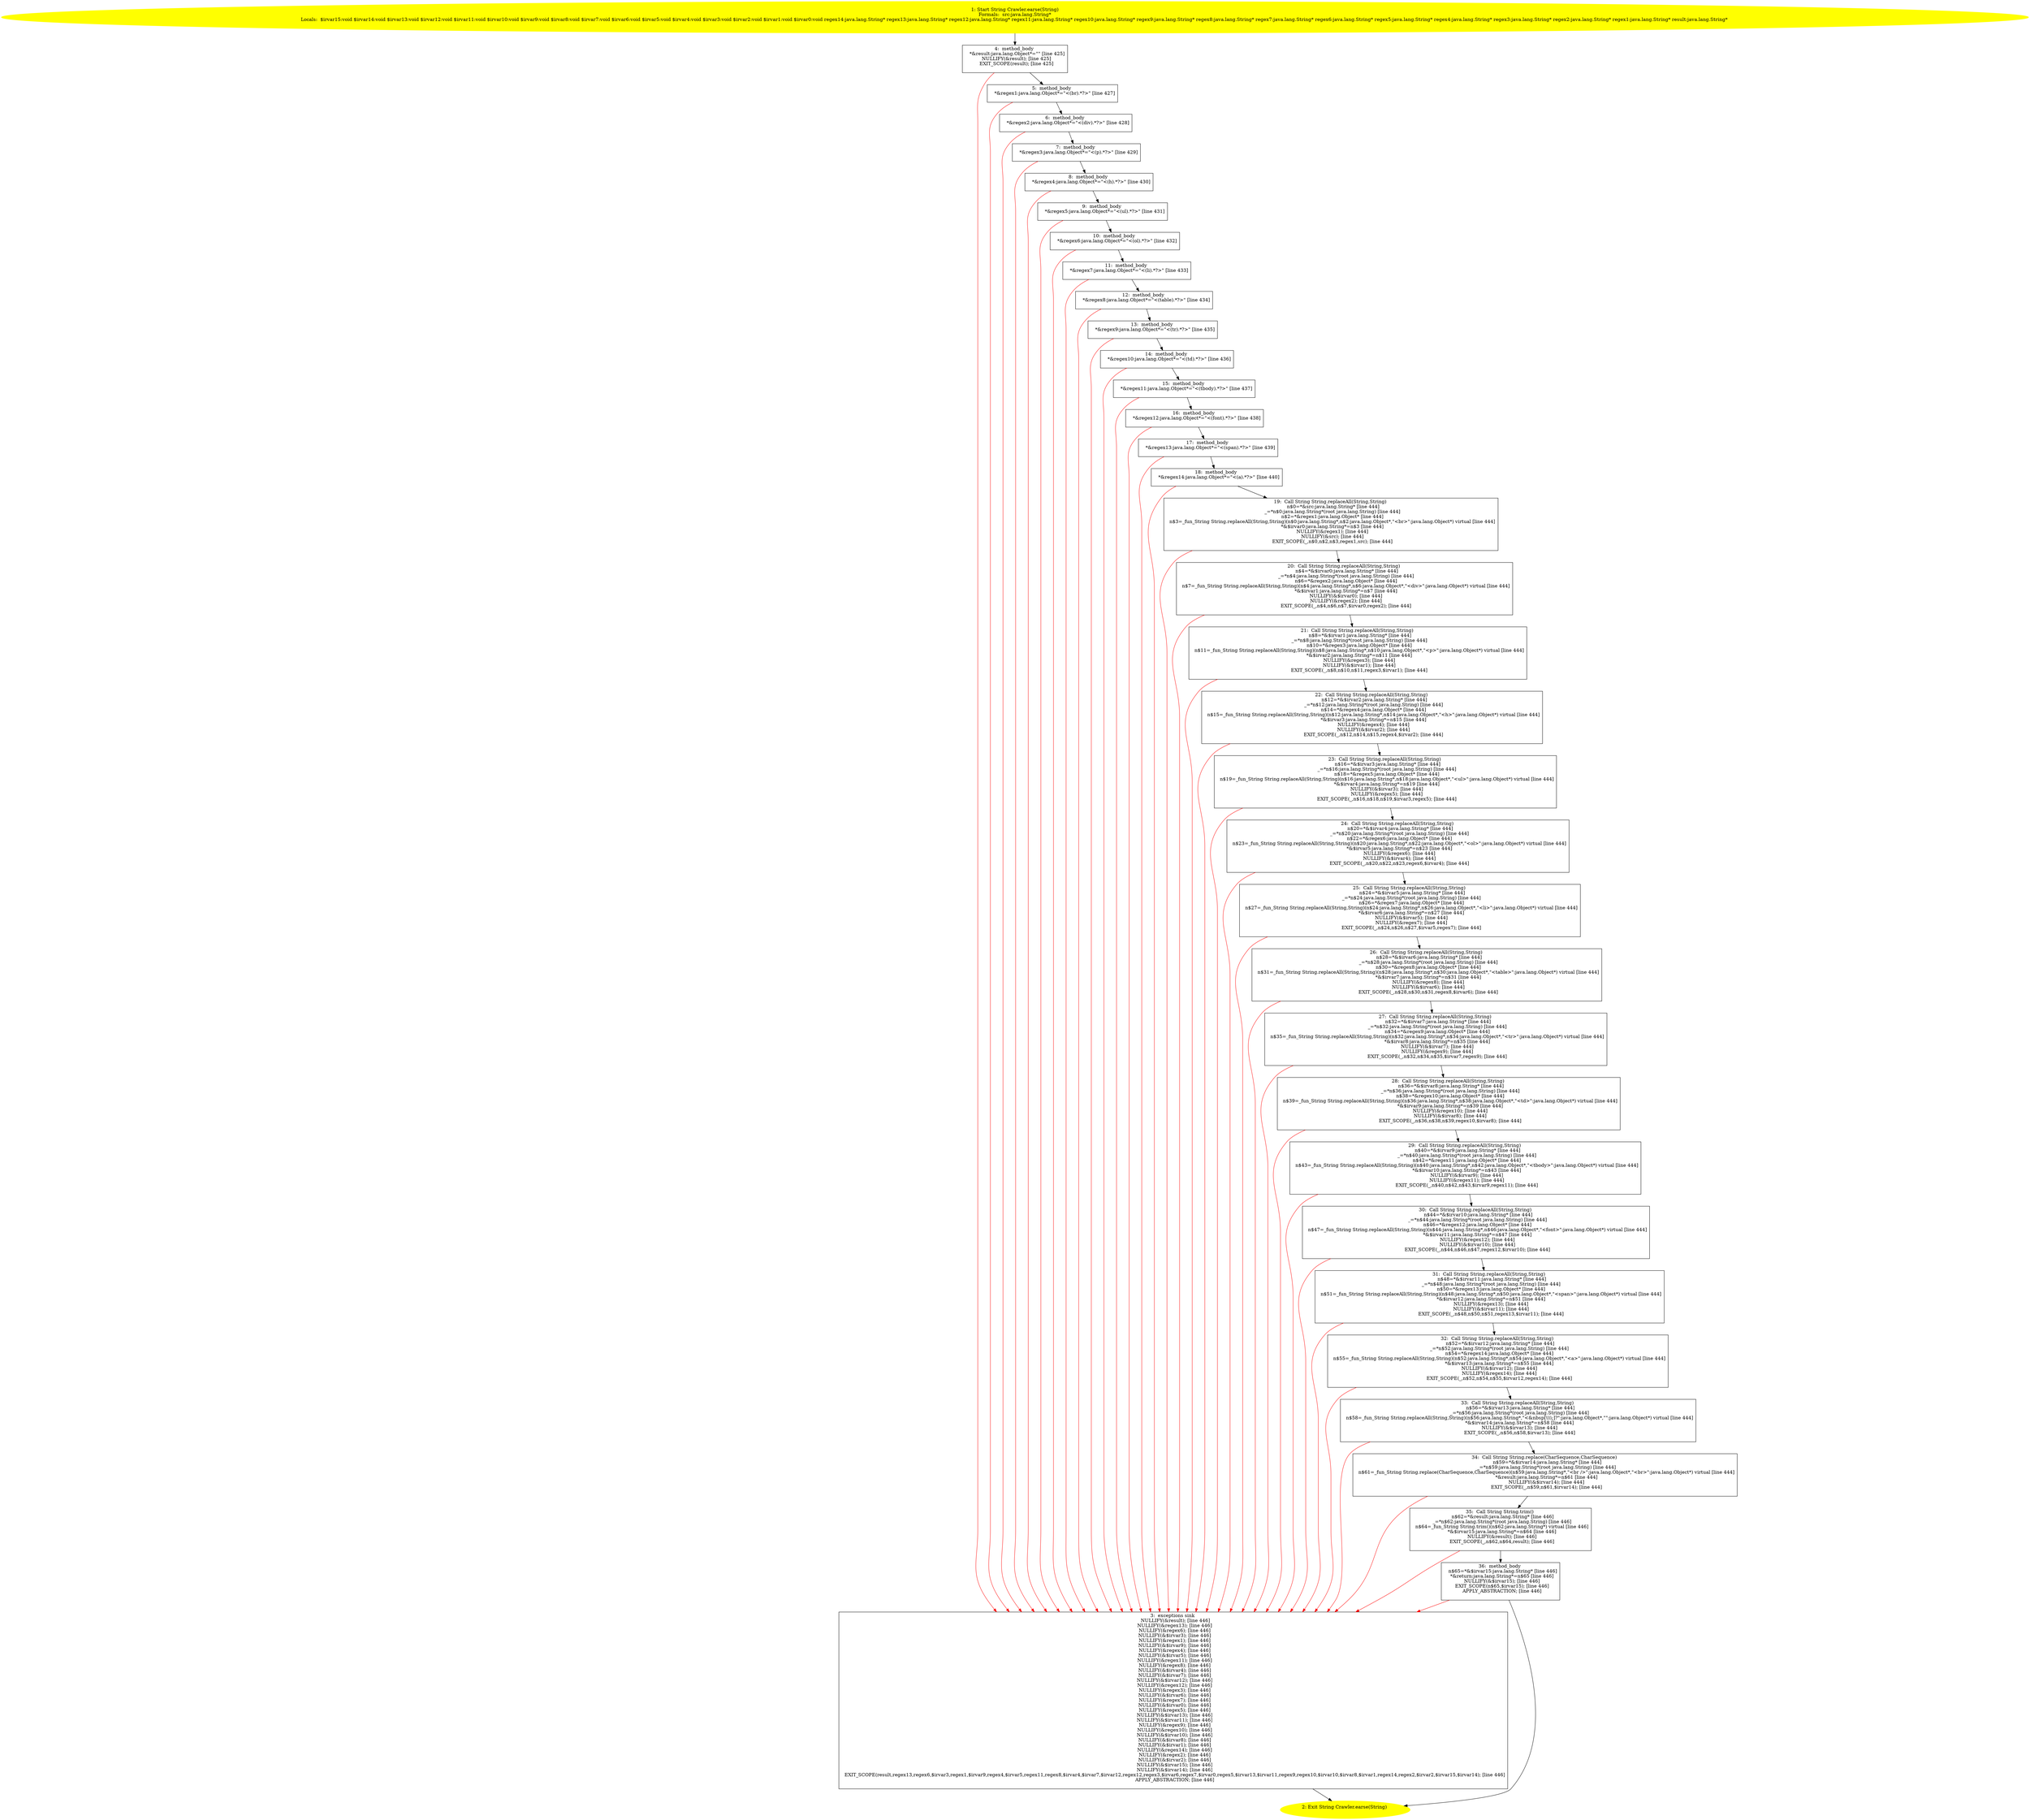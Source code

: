 /* @generated */
digraph cfg {
"com.dulishuo.yimusanfendi.Crawler.earse(java.lang.String):java.lang.String.b4dca3a8d21d49840f118a8e11483c1a_1" [label="1: Start String Crawler.earse(String)\nFormals:  src:java.lang.String*\nLocals:  $irvar15:void $irvar14:void $irvar13:void $irvar12:void $irvar11:void $irvar10:void $irvar9:void $irvar8:void $irvar7:void $irvar6:void $irvar5:void $irvar4:void $irvar3:void $irvar2:void $irvar1:void $irvar0:void regex14:java.lang.String* regex13:java.lang.String* regex12:java.lang.String* regex11:java.lang.String* regex10:java.lang.String* regex9:java.lang.String* regex8:java.lang.String* regex7:java.lang.String* regex6:java.lang.String* regex5:java.lang.String* regex4:java.lang.String* regex3:java.lang.String* regex2:java.lang.String* regex1:java.lang.String* result:java.lang.String* \n  " color=yellow style=filled]
	

	 "com.dulishuo.yimusanfendi.Crawler.earse(java.lang.String):java.lang.String.b4dca3a8d21d49840f118a8e11483c1a_1" -> "com.dulishuo.yimusanfendi.Crawler.earse(java.lang.String):java.lang.String.b4dca3a8d21d49840f118a8e11483c1a_4" ;
"com.dulishuo.yimusanfendi.Crawler.earse(java.lang.String):java.lang.String.b4dca3a8d21d49840f118a8e11483c1a_2" [label="2: Exit String Crawler.earse(String) \n  " color=yellow style=filled]
	

"com.dulishuo.yimusanfendi.Crawler.earse(java.lang.String):java.lang.String.b4dca3a8d21d49840f118a8e11483c1a_3" [label="3:  exceptions sink \n   NULLIFY(&result); [line 446]\n  NULLIFY(&regex13); [line 446]\n  NULLIFY(&regex6); [line 446]\n  NULLIFY(&$irvar3); [line 446]\n  NULLIFY(&regex1); [line 446]\n  NULLIFY(&$irvar9); [line 446]\n  NULLIFY(&regex4); [line 446]\n  NULLIFY(&$irvar5); [line 446]\n  NULLIFY(&regex11); [line 446]\n  NULLIFY(&regex8); [line 446]\n  NULLIFY(&$irvar4); [line 446]\n  NULLIFY(&$irvar7); [line 446]\n  NULLIFY(&$irvar12); [line 446]\n  NULLIFY(&regex12); [line 446]\n  NULLIFY(&regex3); [line 446]\n  NULLIFY(&$irvar6); [line 446]\n  NULLIFY(&regex7); [line 446]\n  NULLIFY(&$irvar0); [line 446]\n  NULLIFY(&regex5); [line 446]\n  NULLIFY(&$irvar13); [line 446]\n  NULLIFY(&$irvar11); [line 446]\n  NULLIFY(&regex9); [line 446]\n  NULLIFY(&regex10); [line 446]\n  NULLIFY(&$irvar10); [line 446]\n  NULLIFY(&$irvar8); [line 446]\n  NULLIFY(&$irvar1); [line 446]\n  NULLIFY(&regex14); [line 446]\n  NULLIFY(&regex2); [line 446]\n  NULLIFY(&$irvar2); [line 446]\n  NULLIFY(&$irvar15); [line 446]\n  NULLIFY(&$irvar14); [line 446]\n  EXIT_SCOPE(result,regex13,regex6,$irvar3,regex1,$irvar9,regex4,$irvar5,regex11,regex8,$irvar4,$irvar7,$irvar12,regex12,regex3,$irvar6,regex7,$irvar0,regex5,$irvar13,$irvar11,regex9,regex10,$irvar10,$irvar8,$irvar1,regex14,regex2,$irvar2,$irvar15,$irvar14); [line 446]\n  APPLY_ABSTRACTION; [line 446]\n " shape="box"]
	

	 "com.dulishuo.yimusanfendi.Crawler.earse(java.lang.String):java.lang.String.b4dca3a8d21d49840f118a8e11483c1a_3" -> "com.dulishuo.yimusanfendi.Crawler.earse(java.lang.String):java.lang.String.b4dca3a8d21d49840f118a8e11483c1a_2" ;
"com.dulishuo.yimusanfendi.Crawler.earse(java.lang.String):java.lang.String.b4dca3a8d21d49840f118a8e11483c1a_4" [label="4:  method_body \n   *&result:java.lang.Object*=\"\" [line 425]\n  NULLIFY(&result); [line 425]\n  EXIT_SCOPE(result); [line 425]\n " shape="box"]
	

	 "com.dulishuo.yimusanfendi.Crawler.earse(java.lang.String):java.lang.String.b4dca3a8d21d49840f118a8e11483c1a_4" -> "com.dulishuo.yimusanfendi.Crawler.earse(java.lang.String):java.lang.String.b4dca3a8d21d49840f118a8e11483c1a_5" ;
	 "com.dulishuo.yimusanfendi.Crawler.earse(java.lang.String):java.lang.String.b4dca3a8d21d49840f118a8e11483c1a_4" -> "com.dulishuo.yimusanfendi.Crawler.earse(java.lang.String):java.lang.String.b4dca3a8d21d49840f118a8e11483c1a_3" [color="red" ];
"com.dulishuo.yimusanfendi.Crawler.earse(java.lang.String):java.lang.String.b4dca3a8d21d49840f118a8e11483c1a_5" [label="5:  method_body \n   *&regex1:java.lang.Object*=\"<(br).*?>\" [line 427]\n " shape="box"]
	

	 "com.dulishuo.yimusanfendi.Crawler.earse(java.lang.String):java.lang.String.b4dca3a8d21d49840f118a8e11483c1a_5" -> "com.dulishuo.yimusanfendi.Crawler.earse(java.lang.String):java.lang.String.b4dca3a8d21d49840f118a8e11483c1a_6" ;
	 "com.dulishuo.yimusanfendi.Crawler.earse(java.lang.String):java.lang.String.b4dca3a8d21d49840f118a8e11483c1a_5" -> "com.dulishuo.yimusanfendi.Crawler.earse(java.lang.String):java.lang.String.b4dca3a8d21d49840f118a8e11483c1a_3" [color="red" ];
"com.dulishuo.yimusanfendi.Crawler.earse(java.lang.String):java.lang.String.b4dca3a8d21d49840f118a8e11483c1a_6" [label="6:  method_body \n   *&regex2:java.lang.Object*=\"<(div).*?>\" [line 428]\n " shape="box"]
	

	 "com.dulishuo.yimusanfendi.Crawler.earse(java.lang.String):java.lang.String.b4dca3a8d21d49840f118a8e11483c1a_6" -> "com.dulishuo.yimusanfendi.Crawler.earse(java.lang.String):java.lang.String.b4dca3a8d21d49840f118a8e11483c1a_7" ;
	 "com.dulishuo.yimusanfendi.Crawler.earse(java.lang.String):java.lang.String.b4dca3a8d21d49840f118a8e11483c1a_6" -> "com.dulishuo.yimusanfendi.Crawler.earse(java.lang.String):java.lang.String.b4dca3a8d21d49840f118a8e11483c1a_3" [color="red" ];
"com.dulishuo.yimusanfendi.Crawler.earse(java.lang.String):java.lang.String.b4dca3a8d21d49840f118a8e11483c1a_7" [label="7:  method_body \n   *&regex3:java.lang.Object*=\"<(p).*?>\" [line 429]\n " shape="box"]
	

	 "com.dulishuo.yimusanfendi.Crawler.earse(java.lang.String):java.lang.String.b4dca3a8d21d49840f118a8e11483c1a_7" -> "com.dulishuo.yimusanfendi.Crawler.earse(java.lang.String):java.lang.String.b4dca3a8d21d49840f118a8e11483c1a_8" ;
	 "com.dulishuo.yimusanfendi.Crawler.earse(java.lang.String):java.lang.String.b4dca3a8d21d49840f118a8e11483c1a_7" -> "com.dulishuo.yimusanfendi.Crawler.earse(java.lang.String):java.lang.String.b4dca3a8d21d49840f118a8e11483c1a_3" [color="red" ];
"com.dulishuo.yimusanfendi.Crawler.earse(java.lang.String):java.lang.String.b4dca3a8d21d49840f118a8e11483c1a_8" [label="8:  method_body \n   *&regex4:java.lang.Object*=\"<(h).*?>\" [line 430]\n " shape="box"]
	

	 "com.dulishuo.yimusanfendi.Crawler.earse(java.lang.String):java.lang.String.b4dca3a8d21d49840f118a8e11483c1a_8" -> "com.dulishuo.yimusanfendi.Crawler.earse(java.lang.String):java.lang.String.b4dca3a8d21d49840f118a8e11483c1a_9" ;
	 "com.dulishuo.yimusanfendi.Crawler.earse(java.lang.String):java.lang.String.b4dca3a8d21d49840f118a8e11483c1a_8" -> "com.dulishuo.yimusanfendi.Crawler.earse(java.lang.String):java.lang.String.b4dca3a8d21d49840f118a8e11483c1a_3" [color="red" ];
"com.dulishuo.yimusanfendi.Crawler.earse(java.lang.String):java.lang.String.b4dca3a8d21d49840f118a8e11483c1a_9" [label="9:  method_body \n   *&regex5:java.lang.Object*=\"<(ul).*?>\" [line 431]\n " shape="box"]
	

	 "com.dulishuo.yimusanfendi.Crawler.earse(java.lang.String):java.lang.String.b4dca3a8d21d49840f118a8e11483c1a_9" -> "com.dulishuo.yimusanfendi.Crawler.earse(java.lang.String):java.lang.String.b4dca3a8d21d49840f118a8e11483c1a_10" ;
	 "com.dulishuo.yimusanfendi.Crawler.earse(java.lang.String):java.lang.String.b4dca3a8d21d49840f118a8e11483c1a_9" -> "com.dulishuo.yimusanfendi.Crawler.earse(java.lang.String):java.lang.String.b4dca3a8d21d49840f118a8e11483c1a_3" [color="red" ];
"com.dulishuo.yimusanfendi.Crawler.earse(java.lang.String):java.lang.String.b4dca3a8d21d49840f118a8e11483c1a_10" [label="10:  method_body \n   *&regex6:java.lang.Object*=\"<(ol).*?>\" [line 432]\n " shape="box"]
	

	 "com.dulishuo.yimusanfendi.Crawler.earse(java.lang.String):java.lang.String.b4dca3a8d21d49840f118a8e11483c1a_10" -> "com.dulishuo.yimusanfendi.Crawler.earse(java.lang.String):java.lang.String.b4dca3a8d21d49840f118a8e11483c1a_11" ;
	 "com.dulishuo.yimusanfendi.Crawler.earse(java.lang.String):java.lang.String.b4dca3a8d21d49840f118a8e11483c1a_10" -> "com.dulishuo.yimusanfendi.Crawler.earse(java.lang.String):java.lang.String.b4dca3a8d21d49840f118a8e11483c1a_3" [color="red" ];
"com.dulishuo.yimusanfendi.Crawler.earse(java.lang.String):java.lang.String.b4dca3a8d21d49840f118a8e11483c1a_11" [label="11:  method_body \n   *&regex7:java.lang.Object*=\"<(li).*?>\" [line 433]\n " shape="box"]
	

	 "com.dulishuo.yimusanfendi.Crawler.earse(java.lang.String):java.lang.String.b4dca3a8d21d49840f118a8e11483c1a_11" -> "com.dulishuo.yimusanfendi.Crawler.earse(java.lang.String):java.lang.String.b4dca3a8d21d49840f118a8e11483c1a_12" ;
	 "com.dulishuo.yimusanfendi.Crawler.earse(java.lang.String):java.lang.String.b4dca3a8d21d49840f118a8e11483c1a_11" -> "com.dulishuo.yimusanfendi.Crawler.earse(java.lang.String):java.lang.String.b4dca3a8d21d49840f118a8e11483c1a_3" [color="red" ];
"com.dulishuo.yimusanfendi.Crawler.earse(java.lang.String):java.lang.String.b4dca3a8d21d49840f118a8e11483c1a_12" [label="12:  method_body \n   *&regex8:java.lang.Object*=\"<(table).*?>\" [line 434]\n " shape="box"]
	

	 "com.dulishuo.yimusanfendi.Crawler.earse(java.lang.String):java.lang.String.b4dca3a8d21d49840f118a8e11483c1a_12" -> "com.dulishuo.yimusanfendi.Crawler.earse(java.lang.String):java.lang.String.b4dca3a8d21d49840f118a8e11483c1a_13" ;
	 "com.dulishuo.yimusanfendi.Crawler.earse(java.lang.String):java.lang.String.b4dca3a8d21d49840f118a8e11483c1a_12" -> "com.dulishuo.yimusanfendi.Crawler.earse(java.lang.String):java.lang.String.b4dca3a8d21d49840f118a8e11483c1a_3" [color="red" ];
"com.dulishuo.yimusanfendi.Crawler.earse(java.lang.String):java.lang.String.b4dca3a8d21d49840f118a8e11483c1a_13" [label="13:  method_body \n   *&regex9:java.lang.Object*=\"<(tr).*?>\" [line 435]\n " shape="box"]
	

	 "com.dulishuo.yimusanfendi.Crawler.earse(java.lang.String):java.lang.String.b4dca3a8d21d49840f118a8e11483c1a_13" -> "com.dulishuo.yimusanfendi.Crawler.earse(java.lang.String):java.lang.String.b4dca3a8d21d49840f118a8e11483c1a_14" ;
	 "com.dulishuo.yimusanfendi.Crawler.earse(java.lang.String):java.lang.String.b4dca3a8d21d49840f118a8e11483c1a_13" -> "com.dulishuo.yimusanfendi.Crawler.earse(java.lang.String):java.lang.String.b4dca3a8d21d49840f118a8e11483c1a_3" [color="red" ];
"com.dulishuo.yimusanfendi.Crawler.earse(java.lang.String):java.lang.String.b4dca3a8d21d49840f118a8e11483c1a_14" [label="14:  method_body \n   *&regex10:java.lang.Object*=\"<(td).*?>\" [line 436]\n " shape="box"]
	

	 "com.dulishuo.yimusanfendi.Crawler.earse(java.lang.String):java.lang.String.b4dca3a8d21d49840f118a8e11483c1a_14" -> "com.dulishuo.yimusanfendi.Crawler.earse(java.lang.String):java.lang.String.b4dca3a8d21d49840f118a8e11483c1a_15" ;
	 "com.dulishuo.yimusanfendi.Crawler.earse(java.lang.String):java.lang.String.b4dca3a8d21d49840f118a8e11483c1a_14" -> "com.dulishuo.yimusanfendi.Crawler.earse(java.lang.String):java.lang.String.b4dca3a8d21d49840f118a8e11483c1a_3" [color="red" ];
"com.dulishuo.yimusanfendi.Crawler.earse(java.lang.String):java.lang.String.b4dca3a8d21d49840f118a8e11483c1a_15" [label="15:  method_body \n   *&regex11:java.lang.Object*=\"<(tbody).*?>\" [line 437]\n " shape="box"]
	

	 "com.dulishuo.yimusanfendi.Crawler.earse(java.lang.String):java.lang.String.b4dca3a8d21d49840f118a8e11483c1a_15" -> "com.dulishuo.yimusanfendi.Crawler.earse(java.lang.String):java.lang.String.b4dca3a8d21d49840f118a8e11483c1a_16" ;
	 "com.dulishuo.yimusanfendi.Crawler.earse(java.lang.String):java.lang.String.b4dca3a8d21d49840f118a8e11483c1a_15" -> "com.dulishuo.yimusanfendi.Crawler.earse(java.lang.String):java.lang.String.b4dca3a8d21d49840f118a8e11483c1a_3" [color="red" ];
"com.dulishuo.yimusanfendi.Crawler.earse(java.lang.String):java.lang.String.b4dca3a8d21d49840f118a8e11483c1a_16" [label="16:  method_body \n   *&regex12:java.lang.Object*=\"<(font).*?>\" [line 438]\n " shape="box"]
	

	 "com.dulishuo.yimusanfendi.Crawler.earse(java.lang.String):java.lang.String.b4dca3a8d21d49840f118a8e11483c1a_16" -> "com.dulishuo.yimusanfendi.Crawler.earse(java.lang.String):java.lang.String.b4dca3a8d21d49840f118a8e11483c1a_17" ;
	 "com.dulishuo.yimusanfendi.Crawler.earse(java.lang.String):java.lang.String.b4dca3a8d21d49840f118a8e11483c1a_16" -> "com.dulishuo.yimusanfendi.Crawler.earse(java.lang.String):java.lang.String.b4dca3a8d21d49840f118a8e11483c1a_3" [color="red" ];
"com.dulishuo.yimusanfendi.Crawler.earse(java.lang.String):java.lang.String.b4dca3a8d21d49840f118a8e11483c1a_17" [label="17:  method_body \n   *&regex13:java.lang.Object*=\"<(span).*?>\" [line 439]\n " shape="box"]
	

	 "com.dulishuo.yimusanfendi.Crawler.earse(java.lang.String):java.lang.String.b4dca3a8d21d49840f118a8e11483c1a_17" -> "com.dulishuo.yimusanfendi.Crawler.earse(java.lang.String):java.lang.String.b4dca3a8d21d49840f118a8e11483c1a_18" ;
	 "com.dulishuo.yimusanfendi.Crawler.earse(java.lang.String):java.lang.String.b4dca3a8d21d49840f118a8e11483c1a_17" -> "com.dulishuo.yimusanfendi.Crawler.earse(java.lang.String):java.lang.String.b4dca3a8d21d49840f118a8e11483c1a_3" [color="red" ];
"com.dulishuo.yimusanfendi.Crawler.earse(java.lang.String):java.lang.String.b4dca3a8d21d49840f118a8e11483c1a_18" [label="18:  method_body \n   *&regex14:java.lang.Object*=\"<(a).*?>\" [line 440]\n " shape="box"]
	

	 "com.dulishuo.yimusanfendi.Crawler.earse(java.lang.String):java.lang.String.b4dca3a8d21d49840f118a8e11483c1a_18" -> "com.dulishuo.yimusanfendi.Crawler.earse(java.lang.String):java.lang.String.b4dca3a8d21d49840f118a8e11483c1a_19" ;
	 "com.dulishuo.yimusanfendi.Crawler.earse(java.lang.String):java.lang.String.b4dca3a8d21d49840f118a8e11483c1a_18" -> "com.dulishuo.yimusanfendi.Crawler.earse(java.lang.String):java.lang.String.b4dca3a8d21d49840f118a8e11483c1a_3" [color="red" ];
"com.dulishuo.yimusanfendi.Crawler.earse(java.lang.String):java.lang.String.b4dca3a8d21d49840f118a8e11483c1a_19" [label="19:  Call String String.replaceAll(String,String) \n   n$0=*&src:java.lang.String* [line 444]\n  _=*n$0:java.lang.String*(root java.lang.String) [line 444]\n  n$2=*&regex1:java.lang.Object* [line 444]\n  n$3=_fun_String String.replaceAll(String,String)(n$0:java.lang.String*,n$2:java.lang.Object*,\"<br>\":java.lang.Object*) virtual [line 444]\n  *&$irvar0:java.lang.String*=n$3 [line 444]\n  NULLIFY(&regex1); [line 444]\n  NULLIFY(&src); [line 444]\n  EXIT_SCOPE(_,n$0,n$2,n$3,regex1,src); [line 444]\n " shape="box"]
	

	 "com.dulishuo.yimusanfendi.Crawler.earse(java.lang.String):java.lang.String.b4dca3a8d21d49840f118a8e11483c1a_19" -> "com.dulishuo.yimusanfendi.Crawler.earse(java.lang.String):java.lang.String.b4dca3a8d21d49840f118a8e11483c1a_20" ;
	 "com.dulishuo.yimusanfendi.Crawler.earse(java.lang.String):java.lang.String.b4dca3a8d21d49840f118a8e11483c1a_19" -> "com.dulishuo.yimusanfendi.Crawler.earse(java.lang.String):java.lang.String.b4dca3a8d21d49840f118a8e11483c1a_3" [color="red" ];
"com.dulishuo.yimusanfendi.Crawler.earse(java.lang.String):java.lang.String.b4dca3a8d21d49840f118a8e11483c1a_20" [label="20:  Call String String.replaceAll(String,String) \n   n$4=*&$irvar0:java.lang.String* [line 444]\n  _=*n$4:java.lang.String*(root java.lang.String) [line 444]\n  n$6=*&regex2:java.lang.Object* [line 444]\n  n$7=_fun_String String.replaceAll(String,String)(n$4:java.lang.String*,n$6:java.lang.Object*,\"<div>\":java.lang.Object*) virtual [line 444]\n  *&$irvar1:java.lang.String*=n$7 [line 444]\n  NULLIFY(&$irvar0); [line 444]\n  NULLIFY(&regex2); [line 444]\n  EXIT_SCOPE(_,n$4,n$6,n$7,$irvar0,regex2); [line 444]\n " shape="box"]
	

	 "com.dulishuo.yimusanfendi.Crawler.earse(java.lang.String):java.lang.String.b4dca3a8d21d49840f118a8e11483c1a_20" -> "com.dulishuo.yimusanfendi.Crawler.earse(java.lang.String):java.lang.String.b4dca3a8d21d49840f118a8e11483c1a_21" ;
	 "com.dulishuo.yimusanfendi.Crawler.earse(java.lang.String):java.lang.String.b4dca3a8d21d49840f118a8e11483c1a_20" -> "com.dulishuo.yimusanfendi.Crawler.earse(java.lang.String):java.lang.String.b4dca3a8d21d49840f118a8e11483c1a_3" [color="red" ];
"com.dulishuo.yimusanfendi.Crawler.earse(java.lang.String):java.lang.String.b4dca3a8d21d49840f118a8e11483c1a_21" [label="21:  Call String String.replaceAll(String,String) \n   n$8=*&$irvar1:java.lang.String* [line 444]\n  _=*n$8:java.lang.String*(root java.lang.String) [line 444]\n  n$10=*&regex3:java.lang.Object* [line 444]\n  n$11=_fun_String String.replaceAll(String,String)(n$8:java.lang.String*,n$10:java.lang.Object*,\"<p>\":java.lang.Object*) virtual [line 444]\n  *&$irvar2:java.lang.String*=n$11 [line 444]\n  NULLIFY(&regex3); [line 444]\n  NULLIFY(&$irvar1); [line 444]\n  EXIT_SCOPE(_,n$8,n$10,n$11,regex3,$irvar1); [line 444]\n " shape="box"]
	

	 "com.dulishuo.yimusanfendi.Crawler.earse(java.lang.String):java.lang.String.b4dca3a8d21d49840f118a8e11483c1a_21" -> "com.dulishuo.yimusanfendi.Crawler.earse(java.lang.String):java.lang.String.b4dca3a8d21d49840f118a8e11483c1a_22" ;
	 "com.dulishuo.yimusanfendi.Crawler.earse(java.lang.String):java.lang.String.b4dca3a8d21d49840f118a8e11483c1a_21" -> "com.dulishuo.yimusanfendi.Crawler.earse(java.lang.String):java.lang.String.b4dca3a8d21d49840f118a8e11483c1a_3" [color="red" ];
"com.dulishuo.yimusanfendi.Crawler.earse(java.lang.String):java.lang.String.b4dca3a8d21d49840f118a8e11483c1a_22" [label="22:  Call String String.replaceAll(String,String) \n   n$12=*&$irvar2:java.lang.String* [line 444]\n  _=*n$12:java.lang.String*(root java.lang.String) [line 444]\n  n$14=*&regex4:java.lang.Object* [line 444]\n  n$15=_fun_String String.replaceAll(String,String)(n$12:java.lang.String*,n$14:java.lang.Object*,\"<h>\":java.lang.Object*) virtual [line 444]\n  *&$irvar3:java.lang.String*=n$15 [line 444]\n  NULLIFY(&regex4); [line 444]\n  NULLIFY(&$irvar2); [line 444]\n  EXIT_SCOPE(_,n$12,n$14,n$15,regex4,$irvar2); [line 444]\n " shape="box"]
	

	 "com.dulishuo.yimusanfendi.Crawler.earse(java.lang.String):java.lang.String.b4dca3a8d21d49840f118a8e11483c1a_22" -> "com.dulishuo.yimusanfendi.Crawler.earse(java.lang.String):java.lang.String.b4dca3a8d21d49840f118a8e11483c1a_23" ;
	 "com.dulishuo.yimusanfendi.Crawler.earse(java.lang.String):java.lang.String.b4dca3a8d21d49840f118a8e11483c1a_22" -> "com.dulishuo.yimusanfendi.Crawler.earse(java.lang.String):java.lang.String.b4dca3a8d21d49840f118a8e11483c1a_3" [color="red" ];
"com.dulishuo.yimusanfendi.Crawler.earse(java.lang.String):java.lang.String.b4dca3a8d21d49840f118a8e11483c1a_23" [label="23:  Call String String.replaceAll(String,String) \n   n$16=*&$irvar3:java.lang.String* [line 444]\n  _=*n$16:java.lang.String*(root java.lang.String) [line 444]\n  n$18=*&regex5:java.lang.Object* [line 444]\n  n$19=_fun_String String.replaceAll(String,String)(n$16:java.lang.String*,n$18:java.lang.Object*,\"<ul>\":java.lang.Object*) virtual [line 444]\n  *&$irvar4:java.lang.String*=n$19 [line 444]\n  NULLIFY(&$irvar3); [line 444]\n  NULLIFY(&regex5); [line 444]\n  EXIT_SCOPE(_,n$16,n$18,n$19,$irvar3,regex5); [line 444]\n " shape="box"]
	

	 "com.dulishuo.yimusanfendi.Crawler.earse(java.lang.String):java.lang.String.b4dca3a8d21d49840f118a8e11483c1a_23" -> "com.dulishuo.yimusanfendi.Crawler.earse(java.lang.String):java.lang.String.b4dca3a8d21d49840f118a8e11483c1a_24" ;
	 "com.dulishuo.yimusanfendi.Crawler.earse(java.lang.String):java.lang.String.b4dca3a8d21d49840f118a8e11483c1a_23" -> "com.dulishuo.yimusanfendi.Crawler.earse(java.lang.String):java.lang.String.b4dca3a8d21d49840f118a8e11483c1a_3" [color="red" ];
"com.dulishuo.yimusanfendi.Crawler.earse(java.lang.String):java.lang.String.b4dca3a8d21d49840f118a8e11483c1a_24" [label="24:  Call String String.replaceAll(String,String) \n   n$20=*&$irvar4:java.lang.String* [line 444]\n  _=*n$20:java.lang.String*(root java.lang.String) [line 444]\n  n$22=*&regex6:java.lang.Object* [line 444]\n  n$23=_fun_String String.replaceAll(String,String)(n$20:java.lang.String*,n$22:java.lang.Object*,\"<ol>\":java.lang.Object*) virtual [line 444]\n  *&$irvar5:java.lang.String*=n$23 [line 444]\n  NULLIFY(&regex6); [line 444]\n  NULLIFY(&$irvar4); [line 444]\n  EXIT_SCOPE(_,n$20,n$22,n$23,regex6,$irvar4); [line 444]\n " shape="box"]
	

	 "com.dulishuo.yimusanfendi.Crawler.earse(java.lang.String):java.lang.String.b4dca3a8d21d49840f118a8e11483c1a_24" -> "com.dulishuo.yimusanfendi.Crawler.earse(java.lang.String):java.lang.String.b4dca3a8d21d49840f118a8e11483c1a_25" ;
	 "com.dulishuo.yimusanfendi.Crawler.earse(java.lang.String):java.lang.String.b4dca3a8d21d49840f118a8e11483c1a_24" -> "com.dulishuo.yimusanfendi.Crawler.earse(java.lang.String):java.lang.String.b4dca3a8d21d49840f118a8e11483c1a_3" [color="red" ];
"com.dulishuo.yimusanfendi.Crawler.earse(java.lang.String):java.lang.String.b4dca3a8d21d49840f118a8e11483c1a_25" [label="25:  Call String String.replaceAll(String,String) \n   n$24=*&$irvar5:java.lang.String* [line 444]\n  _=*n$24:java.lang.String*(root java.lang.String) [line 444]\n  n$26=*&regex7:java.lang.Object* [line 444]\n  n$27=_fun_String String.replaceAll(String,String)(n$24:java.lang.String*,n$26:java.lang.Object*,\"<li>\":java.lang.Object*) virtual [line 444]\n  *&$irvar6:java.lang.String*=n$27 [line 444]\n  NULLIFY(&$irvar5); [line 444]\n  NULLIFY(&regex7); [line 444]\n  EXIT_SCOPE(_,n$24,n$26,n$27,$irvar5,regex7); [line 444]\n " shape="box"]
	

	 "com.dulishuo.yimusanfendi.Crawler.earse(java.lang.String):java.lang.String.b4dca3a8d21d49840f118a8e11483c1a_25" -> "com.dulishuo.yimusanfendi.Crawler.earse(java.lang.String):java.lang.String.b4dca3a8d21d49840f118a8e11483c1a_26" ;
	 "com.dulishuo.yimusanfendi.Crawler.earse(java.lang.String):java.lang.String.b4dca3a8d21d49840f118a8e11483c1a_25" -> "com.dulishuo.yimusanfendi.Crawler.earse(java.lang.String):java.lang.String.b4dca3a8d21d49840f118a8e11483c1a_3" [color="red" ];
"com.dulishuo.yimusanfendi.Crawler.earse(java.lang.String):java.lang.String.b4dca3a8d21d49840f118a8e11483c1a_26" [label="26:  Call String String.replaceAll(String,String) \n   n$28=*&$irvar6:java.lang.String* [line 444]\n  _=*n$28:java.lang.String*(root java.lang.String) [line 444]\n  n$30=*&regex8:java.lang.Object* [line 444]\n  n$31=_fun_String String.replaceAll(String,String)(n$28:java.lang.String*,n$30:java.lang.Object*,\"<table>\":java.lang.Object*) virtual [line 444]\n  *&$irvar7:java.lang.String*=n$31 [line 444]\n  NULLIFY(&regex8); [line 444]\n  NULLIFY(&$irvar6); [line 444]\n  EXIT_SCOPE(_,n$28,n$30,n$31,regex8,$irvar6); [line 444]\n " shape="box"]
	

	 "com.dulishuo.yimusanfendi.Crawler.earse(java.lang.String):java.lang.String.b4dca3a8d21d49840f118a8e11483c1a_26" -> "com.dulishuo.yimusanfendi.Crawler.earse(java.lang.String):java.lang.String.b4dca3a8d21d49840f118a8e11483c1a_27" ;
	 "com.dulishuo.yimusanfendi.Crawler.earse(java.lang.String):java.lang.String.b4dca3a8d21d49840f118a8e11483c1a_26" -> "com.dulishuo.yimusanfendi.Crawler.earse(java.lang.String):java.lang.String.b4dca3a8d21d49840f118a8e11483c1a_3" [color="red" ];
"com.dulishuo.yimusanfendi.Crawler.earse(java.lang.String):java.lang.String.b4dca3a8d21d49840f118a8e11483c1a_27" [label="27:  Call String String.replaceAll(String,String) \n   n$32=*&$irvar7:java.lang.String* [line 444]\n  _=*n$32:java.lang.String*(root java.lang.String) [line 444]\n  n$34=*&regex9:java.lang.Object* [line 444]\n  n$35=_fun_String String.replaceAll(String,String)(n$32:java.lang.String*,n$34:java.lang.Object*,\"<tr>\":java.lang.Object*) virtual [line 444]\n  *&$irvar8:java.lang.String*=n$35 [line 444]\n  NULLIFY(&$irvar7); [line 444]\n  NULLIFY(&regex9); [line 444]\n  EXIT_SCOPE(_,n$32,n$34,n$35,$irvar7,regex9); [line 444]\n " shape="box"]
	

	 "com.dulishuo.yimusanfendi.Crawler.earse(java.lang.String):java.lang.String.b4dca3a8d21d49840f118a8e11483c1a_27" -> "com.dulishuo.yimusanfendi.Crawler.earse(java.lang.String):java.lang.String.b4dca3a8d21d49840f118a8e11483c1a_28" ;
	 "com.dulishuo.yimusanfendi.Crawler.earse(java.lang.String):java.lang.String.b4dca3a8d21d49840f118a8e11483c1a_27" -> "com.dulishuo.yimusanfendi.Crawler.earse(java.lang.String):java.lang.String.b4dca3a8d21d49840f118a8e11483c1a_3" [color="red" ];
"com.dulishuo.yimusanfendi.Crawler.earse(java.lang.String):java.lang.String.b4dca3a8d21d49840f118a8e11483c1a_28" [label="28:  Call String String.replaceAll(String,String) \n   n$36=*&$irvar8:java.lang.String* [line 444]\n  _=*n$36:java.lang.String*(root java.lang.String) [line 444]\n  n$38=*&regex10:java.lang.Object* [line 444]\n  n$39=_fun_String String.replaceAll(String,String)(n$36:java.lang.String*,n$38:java.lang.Object*,\"<td>\":java.lang.Object*) virtual [line 444]\n  *&$irvar9:java.lang.String*=n$39 [line 444]\n  NULLIFY(&regex10); [line 444]\n  NULLIFY(&$irvar8); [line 444]\n  EXIT_SCOPE(_,n$36,n$38,n$39,regex10,$irvar8); [line 444]\n " shape="box"]
	

	 "com.dulishuo.yimusanfendi.Crawler.earse(java.lang.String):java.lang.String.b4dca3a8d21d49840f118a8e11483c1a_28" -> "com.dulishuo.yimusanfendi.Crawler.earse(java.lang.String):java.lang.String.b4dca3a8d21d49840f118a8e11483c1a_29" ;
	 "com.dulishuo.yimusanfendi.Crawler.earse(java.lang.String):java.lang.String.b4dca3a8d21d49840f118a8e11483c1a_28" -> "com.dulishuo.yimusanfendi.Crawler.earse(java.lang.String):java.lang.String.b4dca3a8d21d49840f118a8e11483c1a_3" [color="red" ];
"com.dulishuo.yimusanfendi.Crawler.earse(java.lang.String):java.lang.String.b4dca3a8d21d49840f118a8e11483c1a_29" [label="29:  Call String String.replaceAll(String,String) \n   n$40=*&$irvar9:java.lang.String* [line 444]\n  _=*n$40:java.lang.String*(root java.lang.String) [line 444]\n  n$42=*&regex11:java.lang.Object* [line 444]\n  n$43=_fun_String String.replaceAll(String,String)(n$40:java.lang.String*,n$42:java.lang.Object*,\"<tbody>\":java.lang.Object*) virtual [line 444]\n  *&$irvar10:java.lang.String*=n$43 [line 444]\n  NULLIFY(&$irvar9); [line 444]\n  NULLIFY(&regex11); [line 444]\n  EXIT_SCOPE(_,n$40,n$42,n$43,$irvar9,regex11); [line 444]\n " shape="box"]
	

	 "com.dulishuo.yimusanfendi.Crawler.earse(java.lang.String):java.lang.String.b4dca3a8d21d49840f118a8e11483c1a_29" -> "com.dulishuo.yimusanfendi.Crawler.earse(java.lang.String):java.lang.String.b4dca3a8d21d49840f118a8e11483c1a_30" ;
	 "com.dulishuo.yimusanfendi.Crawler.earse(java.lang.String):java.lang.String.b4dca3a8d21d49840f118a8e11483c1a_29" -> "com.dulishuo.yimusanfendi.Crawler.earse(java.lang.String):java.lang.String.b4dca3a8d21d49840f118a8e11483c1a_3" [color="red" ];
"com.dulishuo.yimusanfendi.Crawler.earse(java.lang.String):java.lang.String.b4dca3a8d21d49840f118a8e11483c1a_30" [label="30:  Call String String.replaceAll(String,String) \n   n$44=*&$irvar10:java.lang.String* [line 444]\n  _=*n$44:java.lang.String*(root java.lang.String) [line 444]\n  n$46=*&regex12:java.lang.Object* [line 444]\n  n$47=_fun_String String.replaceAll(String,String)(n$44:java.lang.String*,n$46:java.lang.Object*,\"<font>\":java.lang.Object*) virtual [line 444]\n  *&$irvar11:java.lang.String*=n$47 [line 444]\n  NULLIFY(&regex12); [line 444]\n  NULLIFY(&$irvar10); [line 444]\n  EXIT_SCOPE(_,n$44,n$46,n$47,regex12,$irvar10); [line 444]\n " shape="box"]
	

	 "com.dulishuo.yimusanfendi.Crawler.earse(java.lang.String):java.lang.String.b4dca3a8d21d49840f118a8e11483c1a_30" -> "com.dulishuo.yimusanfendi.Crawler.earse(java.lang.String):java.lang.String.b4dca3a8d21d49840f118a8e11483c1a_31" ;
	 "com.dulishuo.yimusanfendi.Crawler.earse(java.lang.String):java.lang.String.b4dca3a8d21d49840f118a8e11483c1a_30" -> "com.dulishuo.yimusanfendi.Crawler.earse(java.lang.String):java.lang.String.b4dca3a8d21d49840f118a8e11483c1a_3" [color="red" ];
"com.dulishuo.yimusanfendi.Crawler.earse(java.lang.String):java.lang.String.b4dca3a8d21d49840f118a8e11483c1a_31" [label="31:  Call String String.replaceAll(String,String) \n   n$48=*&$irvar11:java.lang.String* [line 444]\n  _=*n$48:java.lang.String*(root java.lang.String) [line 444]\n  n$50=*&regex13:java.lang.Object* [line 444]\n  n$51=_fun_String String.replaceAll(String,String)(n$48:java.lang.String*,n$50:java.lang.Object*,\"<span>\":java.lang.Object*) virtual [line 444]\n  *&$irvar12:java.lang.String*=n$51 [line 444]\n  NULLIFY(&regex13); [line 444]\n  NULLIFY(&$irvar11); [line 444]\n  EXIT_SCOPE(_,n$48,n$50,n$51,regex13,$irvar11); [line 444]\n " shape="box"]
	

	 "com.dulishuo.yimusanfendi.Crawler.earse(java.lang.String):java.lang.String.b4dca3a8d21d49840f118a8e11483c1a_31" -> "com.dulishuo.yimusanfendi.Crawler.earse(java.lang.String):java.lang.String.b4dca3a8d21d49840f118a8e11483c1a_32" ;
	 "com.dulishuo.yimusanfendi.Crawler.earse(java.lang.String):java.lang.String.b4dca3a8d21d49840f118a8e11483c1a_31" -> "com.dulishuo.yimusanfendi.Crawler.earse(java.lang.String):java.lang.String.b4dca3a8d21d49840f118a8e11483c1a_3" [color="red" ];
"com.dulishuo.yimusanfendi.Crawler.earse(java.lang.String):java.lang.String.b4dca3a8d21d49840f118a8e11483c1a_32" [label="32:  Call String String.replaceAll(String,String) \n   n$52=*&$irvar12:java.lang.String* [line 444]\n  _=*n$52:java.lang.String*(root java.lang.String) [line 444]\n  n$54=*&regex14:java.lang.Object* [line 444]\n  n$55=_fun_String String.replaceAll(String,String)(n$52:java.lang.String*,n$54:java.lang.Object*,\"<a>\":java.lang.Object*) virtual [line 444]\n  *&$irvar13:java.lang.String*=n$55 [line 444]\n  NULLIFY(&$irvar12); [line 444]\n  NULLIFY(&regex14); [line 444]\n  EXIT_SCOPE(_,n$52,n$54,n$55,$irvar12,regex14); [line 444]\n " shape="box"]
	

	 "com.dulishuo.yimusanfendi.Crawler.earse(java.lang.String):java.lang.String.b4dca3a8d21d49840f118a8e11483c1a_32" -> "com.dulishuo.yimusanfendi.Crawler.earse(java.lang.String):java.lang.String.b4dca3a8d21d49840f118a8e11483c1a_33" ;
	 "com.dulishuo.yimusanfendi.Crawler.earse(java.lang.String):java.lang.String.b4dca3a8d21d49840f118a8e11483c1a_32" -> "com.dulishuo.yimusanfendi.Crawler.earse(java.lang.String):java.lang.String.b4dca3a8d21d49840f118a8e11483c1a_3" [color="red" ];
"com.dulishuo.yimusanfendi.Crawler.earse(java.lang.String):java.lang.String.b4dca3a8d21d49840f118a8e11483c1a_33" [label="33:  Call String String.replaceAll(String,String) \n   n$56=*&$irvar13:java.lang.String* [line 444]\n  _=*n$56:java.lang.String*(root java.lang.String) [line 444]\n  n$58=_fun_String String.replaceAll(String,String)(n$56:java.lang.String*,\"<&nbsp[\\\\\\\\;]?\":java.lang.Object*,\"\":java.lang.Object*) virtual [line 444]\n  *&$irvar14:java.lang.String*=n$58 [line 444]\n  NULLIFY(&$irvar13); [line 444]\n  EXIT_SCOPE(_,n$56,n$58,$irvar13); [line 444]\n " shape="box"]
	

	 "com.dulishuo.yimusanfendi.Crawler.earse(java.lang.String):java.lang.String.b4dca3a8d21d49840f118a8e11483c1a_33" -> "com.dulishuo.yimusanfendi.Crawler.earse(java.lang.String):java.lang.String.b4dca3a8d21d49840f118a8e11483c1a_34" ;
	 "com.dulishuo.yimusanfendi.Crawler.earse(java.lang.String):java.lang.String.b4dca3a8d21d49840f118a8e11483c1a_33" -> "com.dulishuo.yimusanfendi.Crawler.earse(java.lang.String):java.lang.String.b4dca3a8d21d49840f118a8e11483c1a_3" [color="red" ];
"com.dulishuo.yimusanfendi.Crawler.earse(java.lang.String):java.lang.String.b4dca3a8d21d49840f118a8e11483c1a_34" [label="34:  Call String String.replace(CharSequence,CharSequence) \n   n$59=*&$irvar14:java.lang.String* [line 444]\n  _=*n$59:java.lang.String*(root java.lang.String) [line 444]\n  n$61=_fun_String String.replace(CharSequence,CharSequence)(n$59:java.lang.String*,\"<br />\":java.lang.Object*,\"<br>\":java.lang.Object*) virtual [line 444]\n  *&result:java.lang.String*=n$61 [line 444]\n  NULLIFY(&$irvar14); [line 444]\n  EXIT_SCOPE(_,n$59,n$61,$irvar14); [line 444]\n " shape="box"]
	

	 "com.dulishuo.yimusanfendi.Crawler.earse(java.lang.String):java.lang.String.b4dca3a8d21d49840f118a8e11483c1a_34" -> "com.dulishuo.yimusanfendi.Crawler.earse(java.lang.String):java.lang.String.b4dca3a8d21d49840f118a8e11483c1a_35" ;
	 "com.dulishuo.yimusanfendi.Crawler.earse(java.lang.String):java.lang.String.b4dca3a8d21d49840f118a8e11483c1a_34" -> "com.dulishuo.yimusanfendi.Crawler.earse(java.lang.String):java.lang.String.b4dca3a8d21d49840f118a8e11483c1a_3" [color="red" ];
"com.dulishuo.yimusanfendi.Crawler.earse(java.lang.String):java.lang.String.b4dca3a8d21d49840f118a8e11483c1a_35" [label="35:  Call String String.trim() \n   n$62=*&result:java.lang.String* [line 446]\n  _=*n$62:java.lang.String*(root java.lang.String) [line 446]\n  n$64=_fun_String String.trim()(n$62:java.lang.String*) virtual [line 446]\n  *&$irvar15:java.lang.String*=n$64 [line 446]\n  NULLIFY(&result); [line 446]\n  EXIT_SCOPE(_,n$62,n$64,result); [line 446]\n " shape="box"]
	

	 "com.dulishuo.yimusanfendi.Crawler.earse(java.lang.String):java.lang.String.b4dca3a8d21d49840f118a8e11483c1a_35" -> "com.dulishuo.yimusanfendi.Crawler.earse(java.lang.String):java.lang.String.b4dca3a8d21d49840f118a8e11483c1a_36" ;
	 "com.dulishuo.yimusanfendi.Crawler.earse(java.lang.String):java.lang.String.b4dca3a8d21d49840f118a8e11483c1a_35" -> "com.dulishuo.yimusanfendi.Crawler.earse(java.lang.String):java.lang.String.b4dca3a8d21d49840f118a8e11483c1a_3" [color="red" ];
"com.dulishuo.yimusanfendi.Crawler.earse(java.lang.String):java.lang.String.b4dca3a8d21d49840f118a8e11483c1a_36" [label="36:  method_body \n   n$65=*&$irvar15:java.lang.String* [line 446]\n  *&return:java.lang.String*=n$65 [line 446]\n  NULLIFY(&$irvar15); [line 446]\n  EXIT_SCOPE(n$65,$irvar15); [line 446]\n  APPLY_ABSTRACTION; [line 446]\n " shape="box"]
	

	 "com.dulishuo.yimusanfendi.Crawler.earse(java.lang.String):java.lang.String.b4dca3a8d21d49840f118a8e11483c1a_36" -> "com.dulishuo.yimusanfendi.Crawler.earse(java.lang.String):java.lang.String.b4dca3a8d21d49840f118a8e11483c1a_2" ;
	 "com.dulishuo.yimusanfendi.Crawler.earse(java.lang.String):java.lang.String.b4dca3a8d21d49840f118a8e11483c1a_36" -> "com.dulishuo.yimusanfendi.Crawler.earse(java.lang.String):java.lang.String.b4dca3a8d21d49840f118a8e11483c1a_3" [color="red" ];
}
